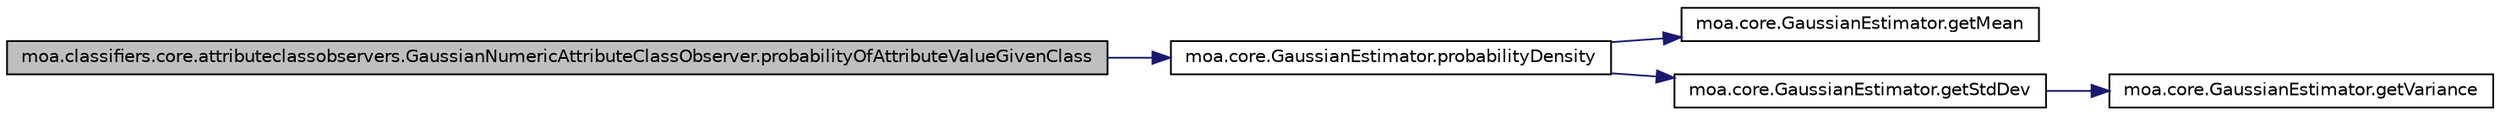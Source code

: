 digraph G
{
  edge [fontname="Helvetica",fontsize="10",labelfontname="Helvetica",labelfontsize="10"];
  node [fontname="Helvetica",fontsize="10",shape=record];
  rankdir=LR;
  Node1 [label="moa.classifiers.core.attributeclassobservers.GaussianNumericAttributeClassObserver.probabilityOfAttributeValueGivenClass",height=0.2,width=0.4,color="black", fillcolor="grey75", style="filled" fontcolor="black"];
  Node1 -> Node2 [color="midnightblue",fontsize="10",style="solid",fontname="Helvetica"];
  Node2 [label="moa.core.GaussianEstimator.probabilityDensity",height=0.2,width=0.4,color="black", fillcolor="white", style="filled",URL="$classmoa_1_1core_1_1GaussianEstimator.html#a6116fd248ccd38f4045d10dff07b4de4"];
  Node2 -> Node3 [color="midnightblue",fontsize="10",style="solid",fontname="Helvetica"];
  Node3 [label="moa.core.GaussianEstimator.getMean",height=0.2,width=0.4,color="black", fillcolor="white", style="filled",URL="$classmoa_1_1core_1_1GaussianEstimator.html#a7230ec08da3eaadd4608da0ae42f500e"];
  Node2 -> Node4 [color="midnightblue",fontsize="10",style="solid",fontname="Helvetica"];
  Node4 [label="moa.core.GaussianEstimator.getStdDev",height=0.2,width=0.4,color="black", fillcolor="white", style="filled",URL="$classmoa_1_1core_1_1GaussianEstimator.html#afb3df93f6721a7ca114e6c1c5a0e64a7"];
  Node4 -> Node5 [color="midnightblue",fontsize="10",style="solid",fontname="Helvetica"];
  Node5 [label="moa.core.GaussianEstimator.getVariance",height=0.2,width=0.4,color="black", fillcolor="white", style="filled",URL="$classmoa_1_1core_1_1GaussianEstimator.html#ab7161eaf766605bc7a4ba575e982e031"];
}
